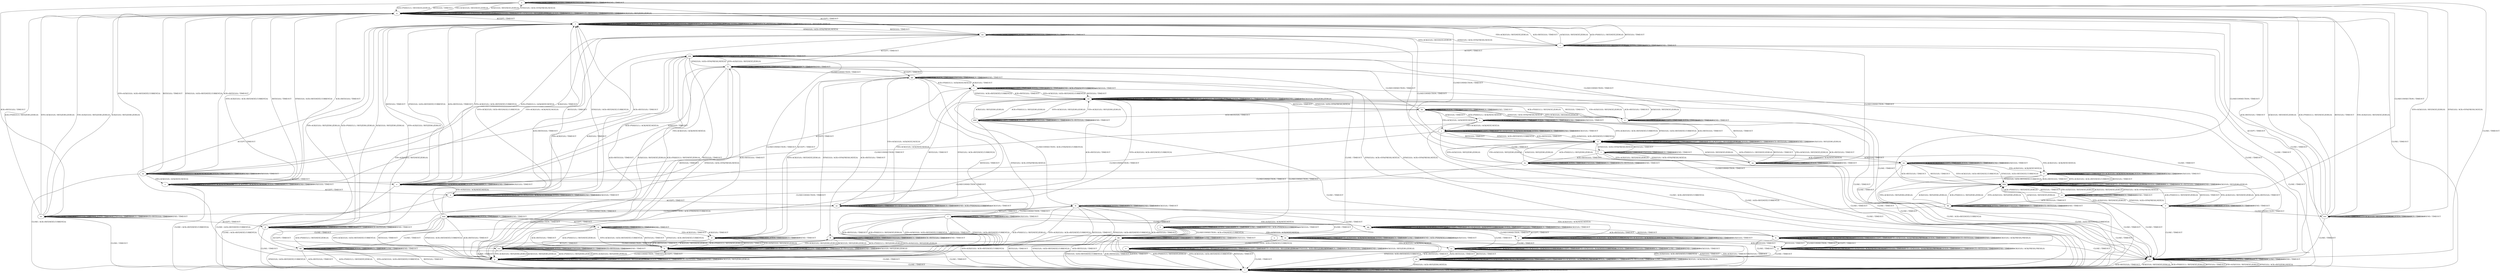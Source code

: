 digraph "" {
	graph ["Incoming time"=0.7036526203155518,
		"Outgoing time"=0.9992997646331787,
		Output="{'States': 56, 'Transitions': 716, 'Filename': '../results/tcp_rerun/TCP_FreeBSD_Server-TCP_FreeBSD_Server-2.dot'}",
		Reference="{'States': 56, 'Transitions': 716, 'Filename': '../subjects/tcp/TCP_FreeBSD_Server.dot'}",
		Solver=yices,
		Updated="{'States': 56, 'Transitions': 716, 'Filename': '../subjects/tcp/TCP_FreeBSD_Server.dot'}",
		"f-measure"=1.0,
		precision=1.0,
		recall=1.0
	];
	a -> a	[key=0,
		label="CLOSECONNECTION / TIMEOUT"];
	a -> a	[key=1,
		label="LISTEN / TIMEOUT"];
	a -> a	[key=2,
		label="SYN(V,V,0) / TIMEOUT"];
	a -> a	[key=3,
		label="RCV / TIMEOUT"];
	a -> a	[key=4,
		label="SEND / TIMEOUT"];
	a -> q	[key=0,
		label="ACK+PSH(V,V,1) / RST(NEXT,ZERO,0)"];
	a -> q	[key=1,
		label="RST(V,V,0) / TIMEOUT"];
	a -> q	[key=2,
		label="FIN+ACK(V,V,0) / RST(NEXT,ZERO,0)"];
	a -> q	[key=3,
		label="ACK(V,V,0) / RST(NEXT,ZERO,0)"];
	a -> ee	[key=0,
		label="ACK+RST(V,V,0) / TIMEOUT"];
	a -> nn	[key=0,
		label="ACCEPT / TIMEOUT"];
	a -> pp	[key=0,
		label="CLOSE / TIMEOUT"];
	a -> ww	[key=0,
		label="SYN+ACK(V,V,0) / RST(NEXT,ZERO,0)"];
	b -> b	[key=0,
		label="ACK+PSH(V,V,1) / ACK(FRESH,FRESH,0)"];
	b -> b	[key=1,
		label="SYN+ACK(V,V,0) / ACK(FRESH,FRESH,0)"];
	b -> b	[key=2,
		label="RST(V,V,0) / TIMEOUT"];
	b -> b	[key=3,
		label="ACCEPT / TIMEOUT"];
	b -> b	[key=4,
		label="FIN+ACK(V,V,0) / ACK(FRESH,FRESH,0)"];
	b -> b	[key=5,
		label="LISTEN / TIMEOUT"];
	b -> b	[key=6,
		label="RCV / TIMEOUT"];
	b -> b	[key=7,
		label="ACK+RST(V,V,0) / TIMEOUT"];
	b -> b	[key=8,
		label="SEND / TIMEOUT"];
	b -> b	[key=9,
		label="ACK(V,V,0) / ACK(FRESH,FRESH,0)"];
	b -> g	[key=0,
		label="CLOSECONNECTION / TIMEOUT"];
	b -> gg	[key=0,
		label="SYN(V,V,0) / ACK+SYN(FRESH,NEXT,0)"];
	b -> zz	[key=0,
		label="CLOSE / TIMEOUT"];
	c -> c	[key=0,
		label="CLOSECONNECTION / TIMEOUT"];
	c -> c	[key=1,
		label="SYN+ACK(V,V,0) / RST(NEXT,ZERO,0)"];
	c -> c	[key=2,
		label="LISTEN / TIMEOUT"];
	c -> c	[key=3,
		label="RCV / TIMEOUT"];
	c -> c	[key=4,
		label="SEND / TIMEOUT"];
	c -> r	[key=0,
		label="ACK+PSH(V,V,1) / RST(NEXT,ZERO,0)"];
	c -> r	[key=1,
		label="RST(V,V,0) / TIMEOUT"];
	c -> r	[key=2,
		label="FIN+ACK(V,V,0) / RST(NEXT,ZERO,0)"];
	c -> r	[key=3,
		label="ACK+RST(V,V,0) / TIMEOUT"];
	c -> r	[key=4,
		label="ACK(V,V,0) / RST(NEXT,ZERO,0)"];
	c -> nn	[key=0,
		label="SYN(V,V,0) / ACK+SYN(FRESH,NEXT,0)"];
	c -> pp	[key=0,
		label="CLOSE / TIMEOUT"];
	c -> aaa	[key=0,
		label="ACCEPT / TIMEOUT"];
	d -> d	[key=0,
		label="ACK+PSH(V,V,1) / ACK(NEXT,NEXT,0)"];
	d -> d	[key=1,
		label="ACCEPT / TIMEOUT"];
	d -> d	[key=2,
		label="FIN+ACK(V,V,0) / ACK(NEXT,NEXT,0)"];
	d -> d	[key=3,
		label="LISTEN / TIMEOUT"];
	d -> d	[key=4,
		label="RCV / TIMEOUT"];
	d -> d	[key=5,
		label="SEND / TIMEOUT"];
	d -> d	[key=6,
		label="ACK(V,V,0) / TIMEOUT"];
	d -> i	[key=0,
		label="CLOSE / ACK+RST(NEXT,CURRENT,0)"];
	d -> z	[key=0,
		label="CLOSECONNECTION / TIMEOUT"];
	d -> bbb	[key=0,
		label="SYN+ACK(V,V,0) / ACK+RST(NEXT,CURRENT,0)"];
	d -> bbb	[key=1,
		label="RST(V,V,0) / TIMEOUT"];
	d -> bbb	[key=2,
		label="SYN(V,V,0) / ACK+RST(NEXT,CURRENT,0)"];
	d -> bbb	[key=3,
		label="ACK+RST(V,V,0) / TIMEOUT"];
	e -> e	[key=0,
		label="SYN+ACK(V,V,0) / RST(NEXT,ZERO,0)"];
	e -> e	[key=1,
		label="ACCEPT / TIMEOUT"];
	e -> e	[key=2,
		label="LISTEN / TIMEOUT"];
	e -> e	[key=3,
		label="RCV / TIMEOUT"];
	e -> e	[key=4,
		label="SEND / TIMEOUT"];
	e -> hh	[key=0,
		label="SYN(V,V,0) / ACK+SYN(FRESH,NEXT,0)"];
	e -> oo	[key=0,
		label="ACK+PSH(V,V,1) / RST(NEXT,ZERO,0)"];
	e -> oo	[key=1,
		label="RST(V,V,0) / TIMEOUT"];
	e -> oo	[key=2,
		label="FIN+ACK(V,V,0) / RST(NEXT,ZERO,0)"];
	e -> oo	[key=3,
		label="ACK+RST(V,V,0) / TIMEOUT"];
	e -> oo	[key=4,
		label="ACK(V,V,0) / RST(NEXT,ZERO,0)"];
	e -> pp	[key=0,
		label="CLOSE / TIMEOUT"];
	e -> aaa	[key=0,
		label="CLOSECONNECTION / TIMEOUT"];
	f -> f	[key=0,
		label="ACCEPT / TIMEOUT"];
	f -> f	[key=1,
		label="LISTEN / TIMEOUT"];
	f -> f	[key=2,
		label="RCV / TIMEOUT"];
	f -> f	[key=3,
		label="SEND / TIMEOUT"];
	f -> f	[key=4,
		label="ACK(V,V,0) / TIMEOUT"];
	f -> k	[key=0,
		label="ACK+PSH(V,V,1) / RST(NEXT,ZERO,0)"];
	f -> k	[key=1,
		label="SYN+ACK(V,V,0) / ACK+RST(NEXT,CURRENT,0)"];
	f -> k	[key=2,
		label="RST(V,V,0) / TIMEOUT"];
	f -> k	[key=3,
		label="SYN(V,V,0) / ACK+RST(NEXT,CURRENT,0)"];
	f -> k	[key=4,
		label="ACK+RST(V,V,0) / TIMEOUT"];
	f -> bb	[key=0,
		label="CLOSE / TIMEOUT"];
	f -> qq	[key=0,
		label="FIN+ACK(V,V,0) / ACK(NEXT,NEXT,0)"];
	f -> tt	[key=0,
		label="CLOSECONNECTION / TIMEOUT"];
	g -> b	[key=0,
		label="ACCEPT / TIMEOUT"];
	g -> g	[key=0,
		label="CLOSECONNECTION / TIMEOUT"];
	g -> g	[key=1,
		label="ACK+PSH(V,V,1) / ACK(FRESH,FRESH,0)"];
	g -> g	[key=2,
		label="SYN+ACK(V,V,0) / ACK(FRESH,FRESH,0)"];
	g -> g	[key=3,
		label="RST(V,V,0) / TIMEOUT"];
	g -> g	[key=4,
		label="FIN+ACK(V,V,0) / ACK(FRESH,FRESH,0)"];
	g -> g	[key=5,
		label="LISTEN / TIMEOUT"];
	g -> g	[key=6,
		label="RCV / TIMEOUT"];
	g -> g	[key=7,
		label="ACK+RST(V,V,0) / TIMEOUT"];
	g -> g	[key=8,
		label="SEND / TIMEOUT"];
	g -> g	[key=9,
		label="ACK(V,V,0) / ACK(FRESH,FRESH,0)"];
	g -> h	[key=0,
		label="SYN(V,V,0) / ACK+SYN(FRESH,NEXT,0)"];
	g -> zz	[key=0,
		label="CLOSE / TIMEOUT"];
	h -> h	[key=0,
		label="CLOSECONNECTION / TIMEOUT"];
	h -> h	[key=1,
		label="LISTEN / TIMEOUT"];
	h -> h	[key=2,
		label="SYN(V,V,0) / TIMEOUT"];
	h -> h	[key=3,
		label="RCV / TIMEOUT"];
	h -> h	[key=4,
		label="SEND / TIMEOUT"];
	h -> p	[key=0,
		label="RST(V,V,0) / TIMEOUT"];
	h -> s	[key=0,
		label="ACK+PSH(V,V,1) / ACK(NEXT,NEXT,0)"];
	h -> s	[key=1,
		label="ACK(V,V,0) / TIMEOUT"];
	h -> x	[key=0,
		label="FIN+ACK(V,V,0) / ACK(NEXT,NEXT,0)"];
	h -> gg	[key=0,
		label="ACCEPT / TIMEOUT"];
	h -> pp	[key=0,
		label="CLOSE / TIMEOUT"];
	h -> aaa	[key=0,
		label="SYN+ACK(V,V,0) / RST(NEXT,ZERO,0)"];
	h -> ccc	[key=0,
		label="ACK+RST(V,V,0) / TIMEOUT"];
	i -> i	[key=0,
		label="CLOSECONNECTION / TIMEOUT"];
	i -> i	[key=1,
		label="ACK+PSH(V,V,1) / RST(ZERO,ZERO,0)"];
	i -> i	[key=2,
		label="SYN+ACK(V,V,0) / RST(ZERO,ZERO,0)"];
	i -> i	[key=3,
		label="RST(V,V,0) / TIMEOUT"];
	i -> i	[key=4,
		label="ACCEPT / TIMEOUT"];
	i -> i	[key=5,
		label="FIN+ACK(V,V,0) / RST(ZERO,ZERO,0)"];
	i -> i	[key=6,
		label="LISTEN / TIMEOUT"];
	i -> i	[key=7,
		label="SYN(V,V,0) / ACK+RST(ZERO,NEXT,0)"];
	i -> i	[key=8,
		label="RCV / TIMEOUT"];
	i -> i	[key=9,
		label="ACK+RST(V,V,0) / TIMEOUT"];
	i -> i	[key=10,
		label="CLOSE / TIMEOUT"];
	i -> i	[key=11,
		label="SEND / TIMEOUT"];
	i -> i	[key=12,
		label="ACK(V,V,0) / RST(ZERO,ZERO,0)"];
	j -> i	[key=0,
		label="CLOSE / ACK+RST(NEXT,CURRENT,0)"];
	j -> j	[key=0,
		label="ACK+PSH(V,V,1) / ACK(NEXT,NEXT,0)"];
	j -> j	[key=1,
		label="ACCEPT / TIMEOUT"];
	j -> j	[key=2,
		label="FIN+ACK(V,V,0) / ACK(NEXT,NEXT,0)"];
	j -> j	[key=3,
		label="LISTEN / TIMEOUT"];
	j -> j	[key=4,
		label="RCV / TIMEOUT"];
	j -> j	[key=5,
		label="SEND / TIMEOUT"];
	j -> j	[key=6,
		label="ACK(V,V,0) / TIMEOUT"];
	j -> x	[key=0,
		label="CLOSECONNECTION / TIMEOUT"];
	j -> ll	[key=0,
		label="SYN+ACK(V,V,0) / ACK+RST(NEXT,CURRENT,0)"];
	j -> ll	[key=1,
		label="RST(V,V,0) / TIMEOUT"];
	j -> ll	[key=2,
		label="SYN(V,V,0) / ACK+RST(NEXT,CURRENT,0)"];
	j -> ll	[key=3,
		label="ACK+RST(V,V,0) / TIMEOUT"];
	k -> i	[key=0,
		label="CLOSE / TIMEOUT"];
	k -> k	[key=0,
		label="ACK+PSH(V,V,1) / RST(ZERO,ZERO,0)"];
	k -> k	[key=1,
		label="SYN+ACK(V,V,0) / RST(ZERO,ZERO,0)"];
	k -> k	[key=2,
		label="RST(V,V,0) / TIMEOUT"];
	k -> k	[key=3,
		label="ACCEPT / TIMEOUT"];
	k -> k	[key=4,
		label="FIN+ACK(V,V,0) / RST(ZERO,ZERO,0)"];
	k -> k	[key=5,
		label="LISTEN / TIMEOUT"];
	k -> k	[key=6,
		label="RCV / TIMEOUT"];
	k -> k	[key=7,
		label="ACK+RST(V,V,0) / TIMEOUT"];
	k -> k	[key=8,
		label="SEND / TIMEOUT"];
	k -> k	[key=9,
		label="ACK(V,V,0) / RST(ZERO,ZERO,0)"];
	k -> p	[key=0,
		label="CLOSECONNECTION / TIMEOUT"];
	k -> gg	[key=0,
		label="SYN(V,V,0) / ACK+SYN(FRESH,NEXT,0)"];
	l -> l	[key=0,
		label="ACK+PSH(V,V,1) / ACK(NEXT,NEXT,0)"];
	l -> l	[key=1,
		label="ACCEPT / TIMEOUT"];
	l -> l	[key=2,
		label="LISTEN / TIMEOUT"];
	l -> l	[key=3,
		label="RCV / TIMEOUT"];
	l -> l	[key=4,
		label="SEND / ACK+PSH(NEXT,CURRENT,1)"];
	l -> l	[key=5,
		label="ACK(V,V,0) / TIMEOUT"];
	l -> ii	[key=0,
		label="CLOSE / TIMEOUT"];
	l -> oo	[key=0,
		label="SYN+ACK(V,V,0) / ACK+RST(NEXT,CURRENT,0)"];
	l -> oo	[key=1,
		label="RST(V,V,0) / TIMEOUT"];
	l -> oo	[key=2,
		label="SYN(V,V,0) / ACK+RST(NEXT,CURRENT,0)"];
	l -> oo	[key=3,
		label="ACK+RST(V,V,0) / TIMEOUT"];
	l -> tt	[key=0,
		label="CLOSECONNECTION / ACK+FIN(NEXT,CURRENT,0)"];
	l -> yy	[key=0,
		label="FIN+ACK(V,V,0) / ACK(NEXT,NEXT,0)"];
	m -> i	[key=0,
		label="CLOSE / TIMEOUT"];
	m -> m	[key=0,
		label="RST(V,V,0) / TIMEOUT"];
	m -> m	[key=1,
		label="ACCEPT / TIMEOUT"];
	m -> m	[key=2,
		label="LISTEN / TIMEOUT"];
	m -> m	[key=3,
		label="SYN(V,V,0) / TIMEOUT"];
	m -> m	[key=4,
		label="RCV / TIMEOUT"];
	m -> m	[key=5,
		label="ACK+RST(V,V,0) / TIMEOUT"];
	m -> m	[key=6,
		label="SEND / TIMEOUT"];
	m -> jj	[key=0,
		label="CLOSECONNECTION / TIMEOUT"];
	m -> ll	[key=0,
		label="ACK+PSH(V,V,1) / RST(ZERO,ZERO,0)"];
	m -> ll	[key=1,
		label="SYN+ACK(V,V,0) / RST(ZERO,ZERO,0)"];
	m -> ll	[key=2,
		label="FIN+ACK(V,V,0) / RST(ZERO,ZERO,0)"];
	m -> ll	[key=3,
		label="ACK(V,V,0) / RST(ZERO,ZERO,0)"];
	n -> i	[key=0,
		label="CLOSE / ACK+RST(NEXT,CURRENT,0)"];
	n -> j	[key=0,
		label="FIN+ACK(V,V,0) / ACK(NEXT,NEXT,0)"];
	n -> n	[key=0,
		label="ACK+PSH(V,V,1) / ACK(NEXT,NEXT,0)"];
	n -> n	[key=1,
		label="ACCEPT / TIMEOUT"];
	n -> n	[key=2,
		label="LISTEN / TIMEOUT"];
	n -> n	[key=3,
		label="RCV / TIMEOUT"];
	n -> n	[key=4,
		label="SEND / TIMEOUT"];
	n -> n	[key=5,
		label="ACK(V,V,0) / TIMEOUT"];
	n -> s	[key=0,
		label="CLOSECONNECTION / TIMEOUT"];
	n -> ll	[key=0,
		label="SYN+ACK(V,V,0) / ACK+RST(NEXT,CURRENT,0)"];
	n -> ll	[key=1,
		label="RST(V,V,0) / TIMEOUT"];
	n -> ll	[key=2,
		label="SYN(V,V,0) / ACK+RST(NEXT,CURRENT,0)"];
	n -> ll	[key=3,
		label="ACK+RST(V,V,0) / TIMEOUT"];
	o -> i	[key=0,
		label="CLOSE / TIMEOUT"];
	o -> o	[key=0,
		label="CLOSECONNECTION / TIMEOUT"];
	o -> o	[key=1,
		label="ACK+PSH(V,V,1) / RST(ZERO,ZERO,0)"];
	o -> o	[key=2,
		label="SYN+ACK(V,V,0) / RST(ZERO,ZERO,0)"];
	o -> o	[key=3,
		label="RST(V,V,0) / TIMEOUT"];
	o -> o	[key=4,
		label="ACCEPT / TIMEOUT"];
	o -> o	[key=5,
		label="FIN+ACK(V,V,0) / RST(ZERO,ZERO,0)"];
	o -> o	[key=6,
		label="SYN(V,V,0) / ACK+RST(ZERO,NEXT,0)"];
	o -> o	[key=7,
		label="RCV / TIMEOUT"];
	o -> o	[key=8,
		label="ACK+RST(V,V,0) / TIMEOUT"];
	o -> o	[key=9,
		label="SEND / TIMEOUT"];
	o -> o	[key=10,
		label="ACK(V,V,0) / RST(ZERO,ZERO,0)"];
	o -> p	[key=0,
		label="LISTEN / TIMEOUT"];
	p -> h	[key=0,
		label="SYN(V,V,0) / ACK+SYN(FRESH,NEXT,0)"];
	p -> i	[key=0,
		label="CLOSE / TIMEOUT"];
	p -> k	[key=0,
		label="ACCEPT / TIMEOUT"];
	p -> p	[key=0,
		label="CLOSECONNECTION / TIMEOUT"];
	p -> p	[key=1,
		label="ACK+PSH(V,V,1) / RST(ZERO,ZERO,0)"];
	p -> p	[key=2,
		label="SYN+ACK(V,V,0) / RST(ZERO,ZERO,0)"];
	p -> p	[key=3,
		label="RST(V,V,0) / TIMEOUT"];
	p -> p	[key=4,
		label="FIN+ACK(V,V,0) / RST(ZERO,ZERO,0)"];
	p -> p	[key=5,
		label="LISTEN / TIMEOUT"];
	p -> p	[key=6,
		label="RCV / TIMEOUT"];
	p -> p	[key=7,
		label="ACK+RST(V,V,0) / TIMEOUT"];
	p -> p	[key=8,
		label="SEND / TIMEOUT"];
	p -> p	[key=9,
		label="ACK(V,V,0) / RST(ZERO,ZERO,0)"];
	q -> a	[key=0,
		label="SYN(V,V,0) / ACK+SYN(FRESH,NEXT,0)"];
	q -> i	[key=0,
		label="CLOSE / TIMEOUT"];
	q -> q	[key=0,
		label="CLOSECONNECTION / TIMEOUT"];
	q -> q	[key=1,
		label="ACK+PSH(V,V,1) / RST(ZERO,ZERO,0)"];
	q -> q	[key=2,
		label="SYN+ACK(V,V,0) / RST(ZERO,ZERO,0)"];
	q -> q	[key=3,
		label="RST(V,V,0) / TIMEOUT"];
	q -> q	[key=4,
		label="FIN+ACK(V,V,0) / RST(ZERO,ZERO,0)"];
	q -> q	[key=5,
		label="LISTEN / TIMEOUT"];
	q -> q	[key=6,
		label="RCV / TIMEOUT"];
	q -> q	[key=7,
		label="ACK+RST(V,V,0) / TIMEOUT"];
	q -> q	[key=8,
		label="SEND / TIMEOUT"];
	q -> q	[key=9,
		label="ACK(V,V,0) / RST(ZERO,ZERO,0)"];
	q -> r	[key=0,
		label="ACCEPT / TIMEOUT"];
	r -> i	[key=0,
		label="CLOSE / TIMEOUT"];
	r -> p	[key=0,
		label="ACCEPT / TIMEOUT"];
	r -> r	[key=0,
		label="CLOSECONNECTION / TIMEOUT"];
	r -> r	[key=1,
		label="ACK+PSH(V,V,1) / RST(ZERO,ZERO,0)"];
	r -> r	[key=2,
		label="SYN+ACK(V,V,0) / RST(ZERO,ZERO,0)"];
	r -> r	[key=3,
		label="RST(V,V,0) / TIMEOUT"];
	r -> r	[key=4,
		label="FIN+ACK(V,V,0) / RST(ZERO,ZERO,0)"];
	r -> r	[key=5,
		label="LISTEN / TIMEOUT"];
	r -> r	[key=6,
		label="RCV / TIMEOUT"];
	r -> r	[key=7,
		label="ACK+RST(V,V,0) / TIMEOUT"];
	r -> r	[key=8,
		label="SEND / TIMEOUT"];
	r -> r	[key=9,
		label="ACK(V,V,0) / RST(ZERO,ZERO,0)"];
	r -> nn	[key=0,
		label="SYN(V,V,0) / ACK+SYN(FRESH,NEXT,0)"];
	s -> i	[key=0,
		label="CLOSE / ACK+RST(NEXT,CURRENT,0)"];
	s -> l	[key=0,
		label="ACCEPT / TIMEOUT"];
	s -> r	[key=0,
		label="SYN+ACK(V,V,0) / ACK+RST(NEXT,CURRENT,0)"];
	s -> r	[key=1,
		label="RST(V,V,0) / TIMEOUT"];
	s -> r	[key=2,
		label="SYN(V,V,0) / ACK+RST(NEXT,CURRENT,0)"];
	s -> r	[key=3,
		label="ACK+RST(V,V,0) / TIMEOUT"];
	s -> s	[key=0,
		label="CLOSECONNECTION / TIMEOUT"];
	s -> s	[key=1,
		label="ACK+PSH(V,V,1) / ACK(NEXT,NEXT,0)"];
	s -> s	[key=2,
		label="LISTEN / TIMEOUT"];
	s -> s	[key=3,
		label="RCV / TIMEOUT"];
	s -> s	[key=4,
		label="SEND / TIMEOUT"];
	s -> s	[key=5,
		label="ACK(V,V,0) / TIMEOUT"];
	s -> x	[key=0,
		label="FIN+ACK(V,V,0) / ACK(NEXT,NEXT,0)"];
	t -> d	[key=0,
		label="FIN+ACK(V,V,0) / ACK(NEXT,NEXT,0)"];
	t -> m	[key=0,
		label="ACK+RST(V,V,0) / TIMEOUT"];
	t -> t	[key=0,
		label="ACCEPT / TIMEOUT"];
	t -> t	[key=1,
		label="LISTEN / TIMEOUT"];
	t -> t	[key=2,
		label="SYN(V,V,0) / TIMEOUT"];
	t -> t	[key=3,
		label="RCV / TIMEOUT"];
	t -> t	[key=4,
		label="SEND / TIMEOUT"];
	t -> aa	[key=0,
		label="SYN+ACK(V,V,0) / RST(NEXT,ZERO,0)"];
	t -> ll	[key=0,
		label="RST(V,V,0) / TIMEOUT"];
	t -> nn	[key=0,
		label="CLOSECONNECTION / TIMEOUT"];
	t -> pp	[key=0,
		label="CLOSE / TIMEOUT"];
	t -> uu	[key=0,
		label="ACK+PSH(V,V,1) / ACK(NEXT,NEXT,0)"];
	t -> uu	[key=1,
		label="ACK(V,V,0) / TIMEOUT"];
	u -> o	[key=0];
	v -> v	[key=0,
		label="SYN+ACK(V,V,0) / RST(NEXT,ZERO,0)"];
	v -> v	[key=1,
		label="ACCEPT / TIMEOUT"];
	v -> v	[key=2,
		label="LISTEN / TIMEOUT"];
	v -> v	[key=3,
		label="RCV / TIMEOUT"];
	v -> v	[key=4,
		label="SEND / TIMEOUT"];
	v -> pp	[key=0,
		label="CLOSE / TIMEOUT"];
	v -> vv	[key=0,
		label="SYN(V,V,0) / ACK+SYN(FRESH,NEXT,0)"];
	v -> ww	[key=0,
		label="CLOSECONNECTION / TIMEOUT"];
	v -> bbb	[key=0,
		label="ACK+PSH(V,V,1) / RST(NEXT,ZERO,0)"];
	v -> bbb	[key=1,
		label="RST(V,V,0) / TIMEOUT"];
	v -> bbb	[key=2,
		label="FIN+ACK(V,V,0) / RST(NEXT,ZERO,0)"];
	v -> bbb	[key=3,
		label="ACK+RST(V,V,0) / TIMEOUT"];
	v -> bbb	[key=4,
		label="ACK(V,V,0) / RST(NEXT,ZERO,0)"];
	w -> k	[key=0,
		label="ACK+PSH(V,V,1) / RST(NEXT,ZERO,0)"];
	w -> k	[key=1,
		label="SYN+ACK(V,V,0) / ACK+RST(NEXT,CURRENT,0)"];
	w -> k	[key=2,
		label="RST(V,V,0) / TIMEOUT"];
	w -> k	[key=3,
		label="SYN(V,V,0) / ACK+RST(NEXT,CURRENT,0)"];
	w -> k	[key=4,
		label="ACK+RST(V,V,0) / TIMEOUT"];
	w -> w	[key=0,
		label="ACCEPT / TIMEOUT"];
	w -> w	[key=1,
		label="LISTEN / TIMEOUT"];
	w -> w	[key=2,
		label="RCV / TIMEOUT"];
	w -> w	[key=3,
		label="SEND / TIMEOUT"];
	w -> dd	[key=0,
		label="CLOSE / TIMEOUT"];
	w -> mm	[key=0,
		label="CLOSECONNECTION / TIMEOUT"];
	w -> rr	[key=0,
		label="FIN+ACK(V,V,0) / TIMEOUT"];
	w -> rr	[key=1,
		label="ACK(V,V,0) / TIMEOUT"];
	x -> i	[key=0,
		label="CLOSE / ACK+RST(NEXT,CURRENT,0)"];
	x -> r	[key=0,
		label="SYN+ACK(V,V,0) / ACK+RST(NEXT,CURRENT,0)"];
	x -> r	[key=1,
		label="RST(V,V,0) / TIMEOUT"];
	x -> r	[key=2,
		label="SYN(V,V,0) / ACK+RST(NEXT,CURRENT,0)"];
	x -> r	[key=3,
		label="ACK+RST(V,V,0) / TIMEOUT"];
	x -> x	[key=0,
		label="CLOSECONNECTION / TIMEOUT"];
	x -> x	[key=1,
		label="ACK+PSH(V,V,1) / ACK(NEXT,NEXT,0)"];
	x -> x	[key=2,
		label="FIN+ACK(V,V,0) / ACK(NEXT,NEXT,0)"];
	x -> x	[key=3,
		label="LISTEN / TIMEOUT"];
	x -> x	[key=4,
		label="RCV / TIMEOUT"];
	x -> x	[key=5,
		label="SEND / TIMEOUT"];
	x -> x	[key=6,
		label="ACK(V,V,0) / TIMEOUT"];
	x -> yy	[key=0,
		label="ACCEPT / TIMEOUT"];
	y -> g	[key=0,
		label="RST(V,V,0) / TIMEOUT"];
	y -> g	[key=1,
		label="ACK+RST(V,V,0) / TIMEOUT"];
	y -> y	[key=0,
		label="CLOSECONNECTION / TIMEOUT"];
	y -> y	[key=1,
		label="ACK+PSH(V,V,1) / ACK(NEXT,CURRENT,0)"];
	y -> y	[key=2,
		label="SYN+ACK(V,V,0) / ACK(NEXT,CURRENT,0)"];
	y -> y	[key=3,
		label="FIN+ACK(V,V,0) / ACK(NEXT,CURRENT,0)"];
	y -> y	[key=4,
		label="LISTEN / TIMEOUT"];
	y -> y	[key=5,
		label="SYN(V,V,0) / TIMEOUT"];
	y -> y	[key=6,
		label="RCV / TIMEOUT"];
	y -> y	[key=7,
		label="SEND / TIMEOUT"];
	y -> y	[key=8,
		label="ACK(V,V,0) / TIMEOUT"];
	y -> cc	[key=0,
		label="CLOSE / TIMEOUT"];
	y -> qq	[key=0,
		label="ACCEPT / TIMEOUT"];
	z -> i	[key=0,
		label="CLOSE / ACK+RST(NEXT,CURRENT,0)"];
	z -> q	[key=0,
		label="SYN+ACK(V,V,0) / ACK+RST(NEXT,CURRENT,0)"];
	z -> q	[key=1,
		label="RST(V,V,0) / TIMEOUT"];
	z -> q	[key=2,
		label="SYN(V,V,0) / ACK+RST(NEXT,CURRENT,0)"];
	z -> q	[key=3,
		label="ACK+RST(V,V,0) / TIMEOUT"];
	z -> x	[key=0,
		label="ACCEPT / TIMEOUT"];
	z -> z	[key=0,
		label="CLOSECONNECTION / TIMEOUT"];
	z -> z	[key=1,
		label="ACK+PSH(V,V,1) / ACK(NEXT,NEXT,0)"];
	z -> z	[key=2,
		label="FIN+ACK(V,V,0) / ACK(NEXT,NEXT,0)"];
	z -> z	[key=3,
		label="LISTEN / TIMEOUT"];
	z -> z	[key=4,
		label="RCV / TIMEOUT"];
	z -> z	[key=5,
		label="SEND / TIMEOUT"];
	z -> z	[key=6,
		label="ACK(V,V,0) / TIMEOUT"];
	aa -> c	[key=0,
		label="CLOSECONNECTION / TIMEOUT"];
	aa -> t	[key=0,
		label="SYN(V,V,0) / ACK+SYN(FRESH,NEXT,0)"];
	aa -> aa	[key=0,
		label="SYN+ACK(V,V,0) / RST(NEXT,ZERO,0)"];
	aa -> aa	[key=1,
		label="ACCEPT / TIMEOUT"];
	aa -> aa	[key=2,
		label="LISTEN / TIMEOUT"];
	aa -> aa	[key=3,
		label="RCV / TIMEOUT"];
	aa -> aa	[key=4,
		label="SEND / TIMEOUT"];
	aa -> ll	[key=0,
		label="ACK+PSH(V,V,1) / RST(NEXT,ZERO,0)"];
	aa -> ll	[key=1,
		label="RST(V,V,0) / TIMEOUT"];
	aa -> ll	[key=2,
		label="FIN+ACK(V,V,0) / RST(NEXT,ZERO,0)"];
	aa -> ll	[key=3,
		label="ACK+RST(V,V,0) / TIMEOUT"];
	aa -> ll	[key=4,
		label="ACK(V,V,0) / RST(NEXT,ZERO,0)"];
	aa -> pp	[key=0,
		label="CLOSE / TIMEOUT"];
	bb -> i	[key=0,
		label="ACK+PSH(V,V,1) / RST(NEXT,ZERO,0)"];
	bb -> i	[key=1,
		label="SYN+ACK(V,V,0) / ACK+RST(NEXT,CURRENT,0)"];
	bb -> i	[key=2,
		label="RST(V,V,0) / TIMEOUT"];
	bb -> i	[key=3,
		label="SYN(V,V,0) / ACK+RST(NEXT,CURRENT,0)"];
	bb -> i	[key=4,
		label="ACK+RST(V,V,0) / TIMEOUT"];
	bb -> bb	[key=0,
		label="CLOSECONNECTION / TIMEOUT"];
	bb -> bb	[key=1,
		label="ACCEPT / TIMEOUT"];
	bb -> bb	[key=2,
		label="LISTEN / TIMEOUT"];
	bb -> bb	[key=3,
		label="RCV / TIMEOUT"];
	bb -> bb	[key=4,
		label="CLOSE / TIMEOUT"];
	bb -> bb	[key=5,
		label="SEND / TIMEOUT"];
	bb -> bb	[key=6,
		label="ACK(V,V,0) / TIMEOUT"];
	bb -> cc	[key=0,
		label="FIN+ACK(V,V,0) / ACK(NEXT,NEXT,0)"];
	cc -> cc	[key=0,
		label="CLOSECONNECTION / TIMEOUT"];
	cc -> cc	[key=1,
		label="ACK+PSH(V,V,1) / ACK(NEXT,CURRENT,0)"];
	cc -> cc	[key=2,
		label="SYN+ACK(V,V,0) / ACK(NEXT,CURRENT,0)"];
	cc -> cc	[key=3,
		label="ACCEPT / TIMEOUT"];
	cc -> cc	[key=4,
		label="FIN+ACK(V,V,0) / ACK(NEXT,CURRENT,0)"];
	cc -> cc	[key=5,
		label="LISTEN / TIMEOUT"];
	cc -> cc	[key=6,
		label="SYN(V,V,0) / TIMEOUT"];
	cc -> cc	[key=7,
		label="RCV / TIMEOUT"];
	cc -> cc	[key=8,
		label="CLOSE / TIMEOUT"];
	cc -> cc	[key=9,
		label="SEND / TIMEOUT"];
	cc -> cc	[key=10,
		label="ACK(V,V,0) / TIMEOUT"];
	cc -> zz	[key=0,
		label="RST(V,V,0) / TIMEOUT"];
	cc -> zz	[key=1,
		label="ACK+RST(V,V,0) / TIMEOUT"];
	dd -> i	[key=0,
		label="ACK+PSH(V,V,1) / RST(NEXT,ZERO,0)"];
	dd -> i	[key=1,
		label="SYN+ACK(V,V,0) / ACK+RST(NEXT,CURRENT,0)"];
	dd -> i	[key=2,
		label="RST(V,V,0) / TIMEOUT"];
	dd -> i	[key=3,
		label="SYN(V,V,0) / ACK+RST(NEXT,CURRENT,0)"];
	dd -> i	[key=4,
		label="ACK+RST(V,V,0) / TIMEOUT"];
	dd -> dd	[key=0,
		label="CLOSECONNECTION / TIMEOUT"];
	dd -> dd	[key=1,
		label="ACCEPT / TIMEOUT"];
	dd -> dd	[key=2,
		label="LISTEN / TIMEOUT"];
	dd -> dd	[key=3,
		label="RCV / TIMEOUT"];
	dd -> dd	[key=4,
		label="CLOSE / TIMEOUT"];
	dd -> dd	[key=5,
		label="SEND / TIMEOUT"];
	dd -> pp	[key=0,
		label="FIN+ACK(V,V,0) / TIMEOUT"];
	dd -> pp	[key=1,
		label="ACK(V,V,0) / TIMEOUT"];
	ee -> i	[key=0,
		label="CLOSE / TIMEOUT"];
	ee -> q	[key=0,
		label="ACK+PSH(V,V,1) / RST(ZERO,ZERO,0)"];
	ee -> q	[key=1,
		label="SYN+ACK(V,V,0) / RST(ZERO,ZERO,0)"];
	ee -> q	[key=2,
		label="FIN+ACK(V,V,0) / RST(ZERO,ZERO,0)"];
	ee -> q	[key=3,
		label="ACK(V,V,0) / RST(ZERO,ZERO,0)"];
	ee -> ee	[key=0,
		label="CLOSECONNECTION / TIMEOUT"];
	ee -> ee	[key=1,
		label="RST(V,V,0) / TIMEOUT"];
	ee -> ee	[key=2,
		label="LISTEN / TIMEOUT"];
	ee -> ee	[key=3,
		label="SYN(V,V,0) / TIMEOUT"];
	ee -> ee	[key=4,
		label="RCV / TIMEOUT"];
	ee -> ee	[key=5,
		label="ACK+RST(V,V,0) / TIMEOUT"];
	ee -> ee	[key=6,
		label="SEND / TIMEOUT"];
	ee -> jj	[key=0,
		label="ACCEPT / TIMEOUT"];
	ff -> i	[key=0,
		label="CLOSE / TIMEOUT"];
	ff -> k	[key=0,
		label="ACK+PSH(V,V,1) / RST(ZERO,ZERO,0)"];
	ff -> k	[key=1,
		label="SYN+ACK(V,V,0) / RST(ZERO,ZERO,0)"];
	ff -> k	[key=2,
		label="FIN+ACK(V,V,0) / RST(ZERO,ZERO,0)"];
	ff -> k	[key=3,
		label="ACK(V,V,0) / RST(ZERO,ZERO,0)"];
	ff -> ff	[key=0,
		label="RST(V,V,0) / TIMEOUT"];
	ff -> ff	[key=1,
		label="ACCEPT / TIMEOUT"];
	ff -> ff	[key=2,
		label="LISTEN / TIMEOUT"];
	ff -> ff	[key=3,
		label="SYN(V,V,0) / TIMEOUT"];
	ff -> ff	[key=4,
		label="RCV / TIMEOUT"];
	ff -> ff	[key=5,
		label="ACK+RST(V,V,0) / TIMEOUT"];
	ff -> ff	[key=6,
		label="SEND / TIMEOUT"];
	ff -> ccc	[key=0,
		label="CLOSECONNECTION / TIMEOUT"];
	gg -> h	[key=0,
		label="CLOSECONNECTION / TIMEOUT"];
	gg -> k	[key=0,
		label="RST(V,V,0) / TIMEOUT"];
	gg -> l	[key=0,
		label="ACK+PSH(V,V,1) / ACK(NEXT,NEXT,0)"];
	gg -> l	[key=1,
		label="ACK(V,V,0) / TIMEOUT"];
	gg -> ff	[key=0,
		label="ACK+RST(V,V,0) / TIMEOUT"];
	gg -> gg	[key=0,
		label="ACCEPT / TIMEOUT"];
	gg -> gg	[key=1,
		label="LISTEN / TIMEOUT"];
	gg -> gg	[key=2,
		label="SYN(V,V,0) / TIMEOUT"];
	gg -> gg	[key=3,
		label="RCV / TIMEOUT"];
	gg -> gg	[key=4,
		label="SEND / TIMEOUT"];
	gg -> pp	[key=0,
		label="CLOSE / TIMEOUT"];
	gg -> rr	[key=0,
		label="SYN+ACK(V,V,0) / RST(NEXT,ZERO,0)"];
	gg -> yy	[key=0,
		label="FIN+ACK(V,V,0) / ACK(NEXT,NEXT,0)"];
	hh -> e	[key=0,
		label="SYN+ACK(V,V,0) / RST(NEXT,ZERO,0)"];
	hh -> h	[key=0,
		label="CLOSECONNECTION / TIMEOUT"];
	hh -> j	[key=0,
		label="FIN+ACK(V,V,0) / ACK(NEXT,NEXT,0)"];
	hh -> n	[key=0,
		label="ACK+PSH(V,V,1) / ACK(NEXT,NEXT,0)"];
	hh -> n	[key=1,
		label="ACK(V,V,0) / TIMEOUT"];
	hh -> hh	[key=0,
		label="ACCEPT / TIMEOUT"];
	hh -> hh	[key=1,
		label="LISTEN / TIMEOUT"];
	hh -> hh	[key=2,
		label="SYN(V,V,0) / TIMEOUT"];
	hh -> hh	[key=3,
		label="RCV / TIMEOUT"];
	hh -> hh	[key=4,
		label="SEND / TIMEOUT"];
	hh -> oo	[key=0,
		label="RST(V,V,0) / TIMEOUT"];
	hh -> pp	[key=0,
		label="CLOSE / TIMEOUT"];
	hh -> ddd	[key=0,
		label="ACK+RST(V,V,0) / TIMEOUT"];
	ii -> i	[key=0,
		label="SYN+ACK(V,V,0) / ACK+RST(NEXT,CURRENT,0)"];
	ii -> i	[key=1,
		label="RST(V,V,0) / TIMEOUT"];
	ii -> i	[key=2,
		label="SYN(V,V,0) / ACK+RST(NEXT,CURRENT,0)"];
	ii -> i	[key=3,
		label="ACK+RST(V,V,0) / TIMEOUT"];
	ii -> bb	[key=0,
		label="CLOSECONNECTION / ACK+FIN(NEXT,CURRENT,0)"];
	ii -> ii	[key=0,
		label="ACK+PSH(V,V,1) / ACK(NEXT,NEXT,0)"];
	ii -> ii	[key=1,
		label="ACCEPT / TIMEOUT"];
	ii -> ii	[key=2,
		label="LISTEN / TIMEOUT"];
	ii -> ii	[key=3,
		label="RCV / TIMEOUT"];
	ii -> ii	[key=4,
		label="CLOSE / TIMEOUT"];
	ii -> ii	[key=5,
		label="SEND / ACK+PSH(NEXT,CURRENT,1)"];
	ii -> ii	[key=6,
		label="ACK(V,V,0) / TIMEOUT"];
	ii -> ss	[key=0,
		label="FIN+ACK(V,V,0) / ACK(NEXT,NEXT,0)"];
	jj -> i	[key=0,
		label="CLOSE / TIMEOUT"];
	jj -> r	[key=0,
		label="ACK+PSH(V,V,1) / RST(ZERO,ZERO,0)"];
	jj -> r	[key=1,
		label="SYN+ACK(V,V,0) / RST(ZERO,ZERO,0)"];
	jj -> r	[key=2,
		label="FIN+ACK(V,V,0) / RST(ZERO,ZERO,0)"];
	jj -> r	[key=3,
		label="ACK(V,V,0) / RST(ZERO,ZERO,0)"];
	jj -> jj	[key=0,
		label="CLOSECONNECTION / TIMEOUT"];
	jj -> jj	[key=1,
		label="RST(V,V,0) / TIMEOUT"];
	jj -> jj	[key=2,
		label="LISTEN / TIMEOUT"];
	jj -> jj	[key=3,
		label="SYN(V,V,0) / TIMEOUT"];
	jj -> jj	[key=4,
		label="RCV / TIMEOUT"];
	jj -> jj	[key=5,
		label="ACK+RST(V,V,0) / TIMEOUT"];
	jj -> jj	[key=6,
		label="SEND / TIMEOUT"];
	jj -> ccc	[key=0,
		label="ACCEPT / TIMEOUT"];
	kk -> i	[key=0,
		label="CLOSE / TIMEOUT"];
	kk -> ee	[key=0,
		label="CLOSECONNECTION / TIMEOUT"];
	kk -> kk	[key=0,
		label="RST(V,V,0) / TIMEOUT"];
	kk -> kk	[key=1,
		label="ACCEPT / TIMEOUT"];
	kk -> kk	[key=2,
		label="LISTEN / TIMEOUT"];
	kk -> kk	[key=3,
		label="SYN(V,V,0) / TIMEOUT"];
	kk -> kk	[key=4,
		label="RCV / TIMEOUT"];
	kk -> kk	[key=5,
		label="ACK+RST(V,V,0) / TIMEOUT"];
	kk -> kk	[key=6,
		label="SEND / TIMEOUT"];
	kk -> bbb	[key=0,
		label="ACK+PSH(V,V,1) / RST(ZERO,ZERO,0)"];
	kk -> bbb	[key=1,
		label="SYN+ACK(V,V,0) / RST(ZERO,ZERO,0)"];
	kk -> bbb	[key=2,
		label="FIN+ACK(V,V,0) / RST(ZERO,ZERO,0)"];
	kk -> bbb	[key=3,
		label="ACK(V,V,0) / RST(ZERO,ZERO,0)"];
	ll -> i	[key=0,
		label="CLOSE / TIMEOUT"];
	ll -> r	[key=0,
		label="CLOSECONNECTION / TIMEOUT"];
	ll -> t	[key=0,
		label="SYN(V,V,0) / ACK+SYN(FRESH,NEXT,0)"];
	ll -> ll	[key=0,
		label="ACK+PSH(V,V,1) / RST(ZERO,ZERO,0)"];
	ll -> ll	[key=1,
		label="SYN+ACK(V,V,0) / RST(ZERO,ZERO,0)"];
	ll -> ll	[key=2,
		label="RST(V,V,0) / TIMEOUT"];
	ll -> ll	[key=3,
		label="ACCEPT / TIMEOUT"];
	ll -> ll	[key=4,
		label="FIN+ACK(V,V,0) / RST(ZERO,ZERO,0)"];
	ll -> ll	[key=5,
		label="LISTEN / TIMEOUT"];
	ll -> ll	[key=6,
		label="RCV / TIMEOUT"];
	ll -> ll	[key=7,
		label="ACK+RST(V,V,0) / TIMEOUT"];
	ll -> ll	[key=8,
		label="SEND / TIMEOUT"];
	ll -> ll	[key=9,
		label="ACK(V,V,0) / RST(ZERO,ZERO,0)"];
	mm -> p	[key=0,
		label="ACK+PSH(V,V,1) / RST(NEXT,ZERO,0)"];
	mm -> p	[key=1,
		label="SYN+ACK(V,V,0) / ACK+RST(NEXT,CURRENT,0)"];
	mm -> p	[key=2,
		label="RST(V,V,0) / TIMEOUT"];
	mm -> p	[key=3,
		label="SYN(V,V,0) / ACK+RST(NEXT,CURRENT,0)"];
	mm -> p	[key=4,
		label="ACK+RST(V,V,0) / TIMEOUT"];
	mm -> w	[key=0,
		label="ACCEPT / TIMEOUT"];
	mm -> dd	[key=0,
		label="CLOSE / TIMEOUT"];
	mm -> mm	[key=0,
		label="CLOSECONNECTION / TIMEOUT"];
	mm -> mm	[key=1,
		label="LISTEN / TIMEOUT"];
	mm -> mm	[key=2,
		label="RCV / TIMEOUT"];
	mm -> mm	[key=3,
		label="SEND / TIMEOUT"];
	mm -> aaa	[key=0,
		label="FIN+ACK(V,V,0) / TIMEOUT"];
	mm -> aaa	[key=1,
		label="ACK(V,V,0) / TIMEOUT"];
	nn -> c	[key=0,
		label="SYN+ACK(V,V,0) / RST(NEXT,ZERO,0)"];
	nn -> h	[key=0,
		label="ACCEPT / TIMEOUT"];
	nn -> r	[key=0,
		label="RST(V,V,0) / TIMEOUT"];
	nn -> z	[key=0,
		label="FIN+ACK(V,V,0) / ACK(NEXT,NEXT,0)"];
	nn -> jj	[key=0,
		label="ACK+RST(V,V,0) / TIMEOUT"];
	nn -> nn	[key=0,
		label="CLOSECONNECTION / TIMEOUT"];
	nn -> nn	[key=1,
		label="LISTEN / TIMEOUT"];
	nn -> nn	[key=2,
		label="SYN(V,V,0) / TIMEOUT"];
	nn -> nn	[key=3,
		label="RCV / TIMEOUT"];
	nn -> nn	[key=4,
		label="SEND / TIMEOUT"];
	nn -> pp	[key=0,
		label="CLOSE / TIMEOUT"];
	nn -> xx	[key=0,
		label="ACK+PSH(V,V,1) / ACK(NEXT,NEXT,0)"];
	nn -> xx	[key=1,
		label="ACK(V,V,0) / TIMEOUT"];
	oo -> i	[key=0,
		label="CLOSE / TIMEOUT"];
	oo -> p	[key=0,
		label="CLOSECONNECTION / TIMEOUT"];
	oo -> hh	[key=0,
		label="SYN(V,V,0) / ACK+SYN(FRESH,NEXT,0)"];
	oo -> oo	[key=0,
		label="ACK+PSH(V,V,1) / RST(ZERO,ZERO,0)"];
	oo -> oo	[key=1,
		label="SYN+ACK(V,V,0) / RST(ZERO,ZERO,0)"];
	oo -> oo	[key=2,
		label="RST(V,V,0) / TIMEOUT"];
	oo -> oo	[key=3,
		label="ACCEPT / TIMEOUT"];
	oo -> oo	[key=4,
		label="FIN+ACK(V,V,0) / RST(ZERO,ZERO,0)"];
	oo -> oo	[key=5,
		label="LISTEN / TIMEOUT"];
	oo -> oo	[key=6,
		label="RCV / TIMEOUT"];
	oo -> oo	[key=7,
		label="ACK+RST(V,V,0) / TIMEOUT"];
	oo -> oo	[key=8,
		label="SEND / TIMEOUT"];
	oo -> oo	[key=9,
		label="ACK(V,V,0) / RST(ZERO,ZERO,0)"];
	pp -> i	[key=0,
		label="ACK+PSH(V,V,1) / RST(NEXT,ZERO,0)"];
	pp -> i	[key=1,
		label="RST(V,V,0) / TIMEOUT"];
	pp -> i	[key=2,
		label="FIN+ACK(V,V,0) / RST(NEXT,ZERO,0)"];
	pp -> i	[key=3,
		label="SYN(V,V,0) / ACK+RST(ZERO,NEXT,0)"];
	pp -> i	[key=4,
		label="ACK+RST(V,V,0) / TIMEOUT"];
	pp -> i	[key=5,
		label="ACK(V,V,0) / RST(NEXT,ZERO,0)"];
	pp -> pp	[key=0,
		label="CLOSECONNECTION / TIMEOUT"];
	pp -> pp	[key=1,
		label="SYN+ACK(V,V,0) / RST(NEXT,ZERO,0)"];
	pp -> pp	[key=2,
		label="ACCEPT / TIMEOUT"];
	pp -> pp	[key=3,
		label="LISTEN / TIMEOUT"];
	pp -> pp	[key=4,
		label="RCV / TIMEOUT"];
	pp -> pp	[key=5,
		label="CLOSE / TIMEOUT"];
	pp -> pp	[key=6,
		label="SEND / TIMEOUT"];
	qq -> b	[key=0,
		label="RST(V,V,0) / TIMEOUT"];
	qq -> b	[key=1,
		label="ACK+RST(V,V,0) / TIMEOUT"];
	qq -> y	[key=0,
		label="CLOSECONNECTION / TIMEOUT"];
	qq -> cc	[key=0,
		label="CLOSE / TIMEOUT"];
	qq -> qq	[key=0,
		label="ACK+PSH(V,V,1) / ACK(NEXT,CURRENT,0)"];
	qq -> qq	[key=1,
		label="SYN+ACK(V,V,0) / ACK(NEXT,CURRENT,0)"];
	qq -> qq	[key=2,
		label="ACCEPT / TIMEOUT"];
	qq -> qq	[key=3,
		label="FIN+ACK(V,V,0) / ACK(NEXT,CURRENT,0)"];
	qq -> qq	[key=4,
		label="LISTEN / TIMEOUT"];
	qq -> qq	[key=5,
		label="SYN(V,V,0) / TIMEOUT"];
	qq -> qq	[key=6,
		label="RCV / TIMEOUT"];
	qq -> qq	[key=7,
		label="SEND / TIMEOUT"];
	qq -> qq	[key=8,
		label="ACK(V,V,0) / TIMEOUT"];
	rr -> k	[key=0,
		label="ACK+PSH(V,V,1) / RST(NEXT,ZERO,0)"];
	rr -> k	[key=1,
		label="RST(V,V,0) / TIMEOUT"];
	rr -> k	[key=2,
		label="FIN+ACK(V,V,0) / RST(NEXT,ZERO,0)"];
	rr -> k	[key=3,
		label="ACK+RST(V,V,0) / TIMEOUT"];
	rr -> k	[key=4,
		label="ACK(V,V,0) / RST(NEXT,ZERO,0)"];
	rr -> gg	[key=0,
		label="SYN(V,V,0) / ACK+SYN(FRESH,NEXT,0)"];
	rr -> pp	[key=0,
		label="CLOSE / TIMEOUT"];
	rr -> rr	[key=0,
		label="SYN+ACK(V,V,0) / RST(NEXT,ZERO,0)"];
	rr -> rr	[key=1,
		label="ACCEPT / TIMEOUT"];
	rr -> rr	[key=2,
		label="LISTEN / TIMEOUT"];
	rr -> rr	[key=3,
		label="RCV / TIMEOUT"];
	rr -> rr	[key=4,
		label="SEND / TIMEOUT"];
	rr -> aaa	[key=0,
		label="CLOSECONNECTION / TIMEOUT"];
	ss -> i	[key=0,
		label="SYN+ACK(V,V,0) / ACK+RST(NEXT,CURRENT,0)"];
	ss -> i	[key=1,
		label="RST(V,V,0) / TIMEOUT"];
	ss -> i	[key=2,
		label="SYN(V,V,0) / ACK+RST(NEXT,CURRENT,0)"];
	ss -> i	[key=3,
		label="ACK+RST(V,V,0) / TIMEOUT"];
	ss -> dd	[key=0,
		label="CLOSECONNECTION / ACK+FIN(NEXT,CURRENT,0)"];
	ss -> ss	[key=0,
		label="ACK+PSH(V,V,1) / ACK(NEXT,NEXT,0)"];
	ss -> ss	[key=1,
		label="ACCEPT / TIMEOUT"];
	ss -> ss	[key=2,
		label="FIN+ACK(V,V,0) / ACK(NEXT,NEXT,0)"];
	ss -> ss	[key=3,
		label="LISTEN / TIMEOUT"];
	ss -> ss	[key=4,
		label="RCV / TIMEOUT"];
	ss -> ss	[key=5,
		label="CLOSE / TIMEOUT"];
	ss -> ss	[key=6,
		label="SEND / ACK+PSH(NEXT,CURRENT,1)"];
	ss -> ss	[key=7,
		label="ACK(V,V,0) / TIMEOUT"];
	tt -> f	[key=0,
		label="ACCEPT / TIMEOUT"];
	tt -> p	[key=0,
		label="ACK+PSH(V,V,1) / RST(NEXT,ZERO,0)"];
	tt -> p	[key=1,
		label="SYN+ACK(V,V,0) / ACK+RST(NEXT,CURRENT,0)"];
	tt -> p	[key=2,
		label="RST(V,V,0) / TIMEOUT"];
	tt -> p	[key=3,
		label="SYN(V,V,0) / ACK+RST(NEXT,CURRENT,0)"];
	tt -> p	[key=4,
		label="ACK+RST(V,V,0) / TIMEOUT"];
	tt -> y	[key=0,
		label="FIN+ACK(V,V,0) / ACK(NEXT,NEXT,0)"];
	tt -> bb	[key=0,
		label="CLOSE / TIMEOUT"];
	tt -> tt	[key=0,
		label="CLOSECONNECTION / TIMEOUT"];
	tt -> tt	[key=1,
		label="LISTEN / TIMEOUT"];
	tt -> tt	[key=2,
		label="RCV / TIMEOUT"];
	tt -> tt	[key=3,
		label="SEND / TIMEOUT"];
	tt -> tt	[key=4,
		label="ACK(V,V,0) / TIMEOUT"];
	uu -> d	[key=0,
		label="FIN+ACK(V,V,0) / ACK(NEXT,NEXT,0)"];
	uu -> i	[key=0,
		label="CLOSE / ACK+RST(NEXT,CURRENT,0)"];
	uu -> uu	[key=0,
		label="ACK+PSH(V,V,1) / ACK(NEXT,NEXT,0)"];
	uu -> uu	[key=1,
		label="ACCEPT / TIMEOUT"];
	uu -> uu	[key=2,
		label="LISTEN / TIMEOUT"];
	uu -> uu	[key=3,
		label="RCV / TIMEOUT"];
	uu -> uu	[key=4,
		label="SEND / TIMEOUT"];
	uu -> uu	[key=5,
		label="ACK(V,V,0) / TIMEOUT"];
	uu -> xx	[key=0,
		label="CLOSECONNECTION / TIMEOUT"];
	uu -> bbb	[key=0,
		label="SYN+ACK(V,V,0) / ACK+RST(NEXT,CURRENT,0)"];
	uu -> bbb	[key=1,
		label="RST(V,V,0) / TIMEOUT"];
	uu -> bbb	[key=2,
		label="SYN(V,V,0) / ACK+RST(NEXT,CURRENT,0)"];
	uu -> bbb	[key=3,
		label="ACK+RST(V,V,0) / TIMEOUT"];
	vv -> a	[key=0,
		label="CLOSECONNECTION / TIMEOUT"];
	vv -> v	[key=0,
		label="SYN+ACK(V,V,0) / RST(NEXT,ZERO,0)"];
	vv -> kk	[key=0,
		label="ACK+RST(V,V,0) / TIMEOUT"];
	vv -> pp	[key=0,
		label="CLOSE / TIMEOUT"];
	vv -> vv	[key=0,
		label="ACCEPT / TIMEOUT"];
	vv -> vv	[key=1,
		label="LISTEN / TIMEOUT"];
	vv -> vv	[key=2,
		label="SYN(V,V,0) / TIMEOUT"];
	vv -> vv	[key=3,
		label="RCV / TIMEOUT"];
	vv -> vv	[key=4,
		label="SEND / TIMEOUT"];
	vv -> bbb	[key=0,
		label="ACK+PSH(V,V,1) / RST(NEXT,ZERO,0)"];
	vv -> bbb	[key=1,
		label="RST(V,V,0) / TIMEOUT"];
	vv -> bbb	[key=2,
		label="FIN+ACK(V,V,0) / RST(NEXT,ZERO,0)"];
	vv -> bbb	[key=3,
		label="ACK(V,V,0) / RST(NEXT,ZERO,0)"];
	ww -> a	[key=0,
		label="SYN(V,V,0) / ACK+SYN(FRESH,NEXT,0)"];
	ww -> c	[key=0,
		label="ACCEPT / TIMEOUT"];
	ww -> q	[key=0,
		label="ACK+PSH(V,V,1) / RST(NEXT,ZERO,0)"];
	ww -> q	[key=1,
		label="RST(V,V,0) / TIMEOUT"];
	ww -> q	[key=2,
		label="FIN+ACK(V,V,0) / RST(NEXT,ZERO,0)"];
	ww -> q	[key=3,
		label="ACK+RST(V,V,0) / TIMEOUT"];
	ww -> q	[key=4,
		label="ACK(V,V,0) / RST(NEXT,ZERO,0)"];
	ww -> pp	[key=0,
		label="CLOSE / TIMEOUT"];
	ww -> ww	[key=0,
		label="CLOSECONNECTION / TIMEOUT"];
	ww -> ww	[key=1,
		label="SYN+ACK(V,V,0) / RST(NEXT,ZERO,0)"];
	ww -> ww	[key=2,
		label="LISTEN / TIMEOUT"];
	ww -> ww	[key=3,
		label="RCV / TIMEOUT"];
	ww -> ww	[key=4,
		label="SEND / TIMEOUT"];
	xx -> i	[key=0,
		label="CLOSE / ACK+RST(NEXT,CURRENT,0)"];
	xx -> q	[key=0,
		label="SYN+ACK(V,V,0) / ACK+RST(NEXT,CURRENT,0)"];
	xx -> q	[key=1,
		label="RST(V,V,0) / TIMEOUT"];
	xx -> q	[key=2,
		label="SYN(V,V,0) / ACK+RST(NEXT,CURRENT,0)"];
	xx -> q	[key=3,
		label="ACK+RST(V,V,0) / TIMEOUT"];
	xx -> s	[key=0,
		label="ACCEPT / TIMEOUT"];
	xx -> z	[key=0,
		label="FIN+ACK(V,V,0) / ACK(NEXT,NEXT,0)"];
	xx -> xx	[key=0,
		label="CLOSECONNECTION / TIMEOUT"];
	xx -> xx	[key=1,
		label="ACK+PSH(V,V,1) / ACK(NEXT,NEXT,0)"];
	xx -> xx	[key=2,
		label="LISTEN / TIMEOUT"];
	xx -> xx	[key=3,
		label="RCV / TIMEOUT"];
	xx -> xx	[key=4,
		label="SEND / TIMEOUT"];
	xx -> xx	[key=5,
		label="ACK(V,V,0) / TIMEOUT"];
	yy -> mm	[key=0,
		label="CLOSECONNECTION / ACK+FIN(NEXT,CURRENT,0)"];
	yy -> oo	[key=0,
		label="SYN+ACK(V,V,0) / ACK+RST(NEXT,CURRENT,0)"];
	yy -> oo	[key=1,
		label="RST(V,V,0) / TIMEOUT"];
	yy -> oo	[key=2,
		label="SYN(V,V,0) / ACK+RST(NEXT,CURRENT,0)"];
	yy -> oo	[key=3,
		label="ACK+RST(V,V,0) / TIMEOUT"];
	yy -> ss	[key=0,
		label="CLOSE / TIMEOUT"];
	yy -> yy	[key=0,
		label="ACK+PSH(V,V,1) / ACK(NEXT,NEXT,0)"];
	yy -> yy	[key=1,
		label="ACCEPT / TIMEOUT"];
	yy -> yy	[key=2,
		label="FIN+ACK(V,V,0) / ACK(NEXT,NEXT,0)"];
	yy -> yy	[key=3,
		label="LISTEN / TIMEOUT"];
	yy -> yy	[key=4,
		label="RCV / TIMEOUT"];
	yy -> yy	[key=5,
		label="SEND / ACK+PSH(NEXT,CURRENT,1)"];
	yy -> yy	[key=6,
		label="ACK(V,V,0) / TIMEOUT"];
	zz -> i	[key=0,
		label="SYN(V,V,0) / ACK+RST(ZERO,NEXT,0)"];
	zz -> zz	[key=0,
		label="CLOSECONNECTION / TIMEOUT"];
	zz -> zz	[key=1,
		label="ACK+PSH(V,V,1) / ACK(FRESH,FRESH,0)"];
	zz -> zz	[key=2,
		label="SYN+ACK(V,V,0) / ACK(FRESH,FRESH,0)"];
	zz -> zz	[key=3,
		label="RST(V,V,0) / TIMEOUT"];
	zz -> zz	[key=4,
		label="ACCEPT / TIMEOUT"];
	zz -> zz	[key=5,
		label="FIN+ACK(V,V,0) / ACK(FRESH,FRESH,0)"];
	zz -> zz	[key=6,
		label="LISTEN / TIMEOUT"];
	zz -> zz	[key=7,
		label="RCV / TIMEOUT"];
	zz -> zz	[key=8,
		label="ACK+RST(V,V,0) / TIMEOUT"];
	zz -> zz	[key=9,
		label="CLOSE / TIMEOUT"];
	zz -> zz	[key=10,
		label="SEND / TIMEOUT"];
	zz -> zz	[key=11,
		label="ACK(V,V,0) / ACK(FRESH,FRESH,0)"];
	aaa -> h	[key=0,
		label="SYN(V,V,0) / ACK+SYN(FRESH,NEXT,0)"];
	aaa -> p	[key=0,
		label="ACK+PSH(V,V,1) / RST(NEXT,ZERO,0)"];
	aaa -> p	[key=1,
		label="RST(V,V,0) / TIMEOUT"];
	aaa -> p	[key=2,
		label="FIN+ACK(V,V,0) / RST(NEXT,ZERO,0)"];
	aaa -> p	[key=3,
		label="ACK+RST(V,V,0) / TIMEOUT"];
	aaa -> p	[key=4,
		label="ACK(V,V,0) / RST(NEXT,ZERO,0)"];
	aaa -> pp	[key=0,
		label="CLOSE / TIMEOUT"];
	aaa -> rr	[key=0,
		label="ACCEPT / TIMEOUT"];
	aaa -> aaa	[key=0,
		label="CLOSECONNECTION / TIMEOUT"];
	aaa -> aaa	[key=1,
		label="SYN+ACK(V,V,0) / RST(NEXT,ZERO,0)"];
	aaa -> aaa	[key=2,
		label="LISTEN / TIMEOUT"];
	aaa -> aaa	[key=3,
		label="RCV / TIMEOUT"];
	aaa -> aaa	[key=4,
		label="SEND / TIMEOUT"];
	bbb -> i	[key=0,
		label="CLOSE / TIMEOUT"];
	bbb -> q	[key=0,
		label="CLOSECONNECTION / TIMEOUT"];
	bbb -> vv	[key=0,
		label="SYN(V,V,0) / ACK+SYN(FRESH,NEXT,0)"];
	bbb -> bbb	[key=0,
		label="ACK+PSH(V,V,1) / RST(ZERO,ZERO,0)"];
	bbb -> bbb	[key=1,
		label="SYN+ACK(V,V,0) / RST(ZERO,ZERO,0)"];
	bbb -> bbb	[key=2,
		label="RST(V,V,0) / TIMEOUT"];
	bbb -> bbb	[key=3,
		label="ACCEPT / TIMEOUT"];
	bbb -> bbb	[key=4,
		label="FIN+ACK(V,V,0) / RST(ZERO,ZERO,0)"];
	bbb -> bbb	[key=5,
		label="LISTEN / TIMEOUT"];
	bbb -> bbb	[key=6,
		label="RCV / TIMEOUT"];
	bbb -> bbb	[key=7,
		label="ACK+RST(V,V,0) / TIMEOUT"];
	bbb -> bbb	[key=8,
		label="SEND / TIMEOUT"];
	bbb -> bbb	[key=9,
		label="ACK(V,V,0) / RST(ZERO,ZERO,0)"];
	ccc -> i	[key=0,
		label="CLOSE / TIMEOUT"];
	ccc -> p	[key=0,
		label="ACK+PSH(V,V,1) / RST(ZERO,ZERO,0)"];
	ccc -> p	[key=1,
		label="SYN+ACK(V,V,0) / RST(ZERO,ZERO,0)"];
	ccc -> p	[key=2,
		label="FIN+ACK(V,V,0) / RST(ZERO,ZERO,0)"];
	ccc -> p	[key=3,
		label="ACK(V,V,0) / RST(ZERO,ZERO,0)"];
	ccc -> ff	[key=0,
		label="ACCEPT / TIMEOUT"];
	ccc -> ccc	[key=0,
		label="CLOSECONNECTION / TIMEOUT"];
	ccc -> ccc	[key=1,
		label="RST(V,V,0) / TIMEOUT"];
	ccc -> ccc	[key=2,
		label="LISTEN / TIMEOUT"];
	ccc -> ccc	[key=3,
		label="SYN(V,V,0) / TIMEOUT"];
	ccc -> ccc	[key=4,
		label="RCV / TIMEOUT"];
	ccc -> ccc	[key=5,
		label="ACK+RST(V,V,0) / TIMEOUT"];
	ccc -> ccc	[key=6,
		label="SEND / TIMEOUT"];
	ddd -> i	[key=0,
		label="CLOSE / TIMEOUT"];
	ddd -> oo	[key=0,
		label="ACK+PSH(V,V,1) / RST(ZERO,ZERO,0)"];
	ddd -> oo	[key=1,
		label="SYN+ACK(V,V,0) / RST(ZERO,ZERO,0)"];
	ddd -> oo	[key=2,
		label="FIN+ACK(V,V,0) / RST(ZERO,ZERO,0)"];
	ddd -> oo	[key=3,
		label="ACK(V,V,0) / RST(ZERO,ZERO,0)"];
	ddd -> ccc	[key=0,
		label="CLOSECONNECTION / TIMEOUT"];
	ddd -> ddd	[key=0,
		label="RST(V,V,0) / TIMEOUT"];
	ddd -> ddd	[key=1,
		label="ACCEPT / TIMEOUT"];
	ddd -> ddd	[key=2,
		label="LISTEN / TIMEOUT"];
	ddd -> ddd	[key=3,
		label="SYN(V,V,0) / TIMEOUT"];
	ddd -> ddd	[key=4,
		label="RCV / TIMEOUT"];
	ddd -> ddd	[key=5,
		label="ACK+RST(V,V,0) / TIMEOUT"];
	ddd -> ddd	[key=6,
		label="SEND / TIMEOUT"];
}

